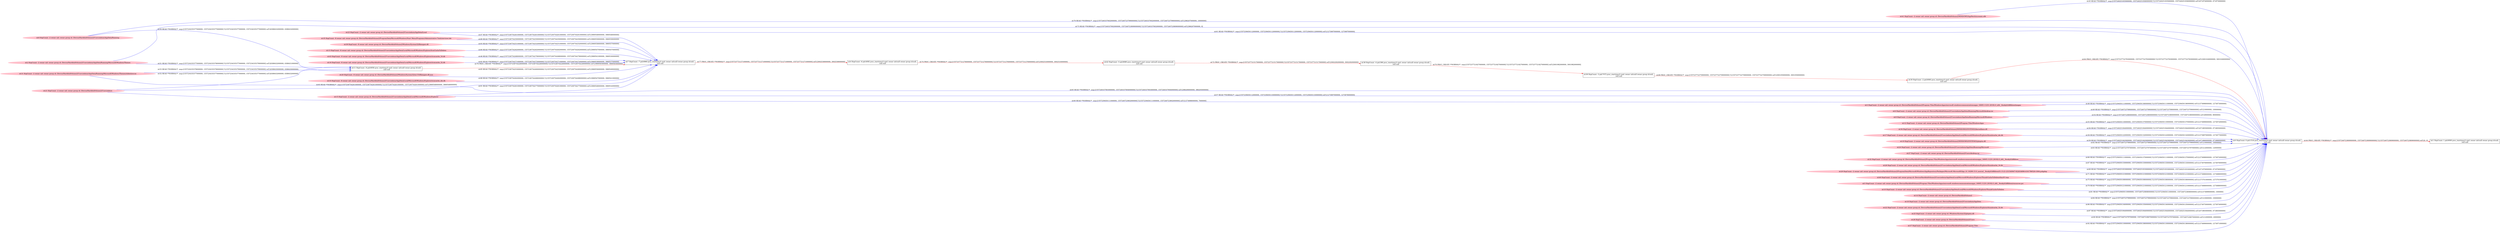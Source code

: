 digraph  {
rankdir=LR
"0"[color=black,label="id:0 HopCount: 0 pid:1516 proc_starttime:0 cmd: owner uid:null owner group id:null,\n null null", shape=box,style=solid];
"1"[color=black,label="id:1 HopCount: 1 pid:6000 proc_starttime:0 cmd: owner uid:null owner group id:null,\n null null", shape=box,style=solid];
"0" -> "1" [id=44,__obj="PROC_CREATE"color=red,label="id:44 PROC_CREATE **NORMAL**  seqs:[1557240723809000000, 1557240723809000000] T:[1557240723809000000, 1557240723809000000] relT:[0, 0]",style=solid];
"41"[color=pink,label="id:41 HopCount: -2 owner uid: owner group id: /Device/HarddiskVolume2/WINDOWS/AppPatch/sysmain.sdb ", shape=oval,style=filled];
"41" -> "0" [id=45,__obj="READ"color=blue,label="id:45 READ **NORMAL**  seqs:[1557240251935000000, 1557240251936000000] T:[1557240251935000000, 1557240251936000000] relT:[471874000000, 471873000000]",style=solid];
"43"[color=pink,label="id:43 HopCount: -8 owner uid: owner group id: /Device/HarddiskVolume2/Users/admin/AppData/Local/Microsoft/Windows/Explorer/iconcache_16.db ", shape=oval,style=filled];
"7"[color=black,label="id:7 HopCount: -7 pid:6960 proc_starttime:0 cmd: owner uid:null owner group id:null,\n null null", shape=box,style=solid];
"43" -> "7" [id=46,__obj="READ"color=blue,label="id:46 READ **NORMAL**  seqs:[1557236754268000000, 1557236754279000000] T:[1557236754268000000, 1557236754279000000] relT:[3969541000000, 3969530000000]",style=solid];
"23"[color=pink,label="id:23 HopCount: -2 owner uid: owner group id: /Device/HarddiskVolume2/Users/admin/AppData/Local ", shape=oval,style=filled];
"23" -> "7" [id=47,__obj="READ"color=blue,label="id:47 READ **NORMAL**  seqs:[1557236754261000000, 1557236754261000000] T:[1557236754261000000, 1557236754261000000] relT:[3969548000000, 3969548000000]",style=solid];
"3"[color=pink,label="id:3 HopCount: -2 owner uid: owner group id: /Device/HarddiskVolume2/Program Files/WindowsApps/microsoft.windowscommunicationsapps_16005.11231.20192.0_x64__8wekyb3d8bbwe/images ", shape=oval,style=filled];
"3" -> "0" [id=48,__obj="READ"color=blue,label="id:48 READ **NORMAL**  seqs:[1557239450111000000, 1557239450136000000] T:[1557239450111000000, 1557239450136000000] relT:[1273698000000, 1273673000000]",style=solid];
"6"[color=pink,label="id:6 HopCount: -2 owner uid: owner group id: /Device/HarddiskVolume2/Users/admin/AppData/Roaming/Microsoft/desktop.ini ", shape=oval,style=filled];
"6" -> "0" [id=49,__obj="READ"color=blue,label="id:49 READ **NORMAL**  seqs:[1557240723799000000, 1557240723799000000] T:[1557240723799000000, 1557240723799000000] relT:[10000000, 10000000]",style=solid];
"8"[color=pink,label="id:8 HopCount: -2 owner uid: owner group id: /Device/HarddiskVolume2/Users/admin/AppData/Roaming ", shape=oval,style=filled];
"11"[color=black,label="id:11 HopCount: -8 pid:6056 proc_starttime:0 cmd: owner uid:null owner group id:null,\n null null", shape=box,style=solid];
"8" -> "11" [id=50,__obj="READ"color=blue,label="id:50 READ **NORMAL**  seqs:[1557234335377000000, 1557234335377000000] T:[1557234335377000000, 1557234335377000000] relT:[6388432000000, 6388432000000]",style=solid];
"2"[color=pink,label="id:2 HopCount: -2 owner uid: owner group id: /Device/HarddiskVolume2/Users/admin/AppData/Roaming/Microsoft/Windows/Themes ", shape=oval,style=filled];
"2" -> "11" [id=51,__obj="READ"color=blue,label="id:51 READ **NORMAL**  seqs:[1557234335377000000, 1557234335378000000] T:[1557234335377000000, 1557234335378000000] relT:[6388432000000, 6388431000000]",style=solid];
"21"[color=pink,label="id:21 HopCount: -2 owner uid: owner group id: /Device/HarddiskVolume2/Users/admin ", shape=oval,style=filled];
"21" -> "11" [id=52,__obj="READ"color=blue,label="id:52 READ **NORMAL**  seqs:[1557234335377000000, 1557234335377000000] T:[1557234335377000000, 1557234335377000000] relT:[6388432000000, 6388432000000]",style=solid];
"31"[color=pink,label="id:31 HopCount: -2 owner uid: owner group id: /Device/HarddiskVolume2/Users/admin/AppData/Roaming/Microsoft/Windows/Themes/slideshow.ini ", shape=oval,style=filled];
"31" -> "11" [id=53,__obj="READ"color=blue,label="id:53 READ **NORMAL**  seqs:[1557234335378000000, 1557234335379000000] T:[1557234335379000000, 1557234335379000000] relT:[6388430000000, 6388430000000]",style=solid];
"9"[color=pink,label="id:9 HopCount: -2 owner uid: owner group id: /Device/HarddiskVolume2/Users/admin/AppData/Roaming/Microsoft/Windows ", shape=oval,style=filled];
"9" -> "0" [id=54,__obj="READ"color=blue,label="id:54 READ **NORMAL**  seqs:[1557240723800000000, 1557240723800000000] T:[1557240723800000000, 1557240723800000000] relT:[9000000, 9000000]",style=solid];
"12"[color=pink,label="id:12 HopCount: -2 owner uid: owner group id: /Device/HarddiskVolume2/Program Files/WindowsApps ", shape=oval,style=filled];
"12" -> "0" [id=55,__obj="READ"color=blue,label="id:55 READ **NORMAL**  seqs:[1557239450110000000, 1557239450137000000] T:[1557239450110000000, 1557239450137000000] relT:[1273699000000, 1273672000000]",style=solid];
"34"[color=pink,label="id:34 HopCount: -2 owner uid: owner group id: /Device/HarddiskVolume2/WINDOWS/SYSTEM32/kernelbase.dll ", shape=oval,style=filled];
"34" -> "0" [id=56,__obj="READ"color=blue,label="id:56 READ **NORMAL**  seqs:[1557240251944000000, 1557240251944000000] T:[1557240251944000000, 1557240251944000000] relT:[471865000000, 471865000000]",style=solid];
"15"[color=pink,label="id:15 HopCount: -2 owner uid: owner group id: /Device/HarddiskVolume2/Users/admin/AppData/Local/Microsoft/Windows/Explorer ", shape=oval,style=filled];
"15" -> "0" [id=57,__obj="READ"color=blue,label="id:57 READ **NORMAL**  seqs:[1557239450112000000, 1557239450133000000] T:[1557239450112000000, 1557239450133000000] relT:[1273697000000, 1273676000000]",style=solid];
"17"[color=pink,label="id:17 HopCount: -2 owner uid: owner group id: /Device/HarddiskVolume2/Users/admin/AppData/Local/Microsoft/Windows/Explorer/thumbcache_idx.db ", shape=oval,style=filled];
"17" -> "0" [id=58,__obj="READ"color=blue,label="id:58 READ **NORMAL**  seqs:[1557239450122000000, 1557239450132000000] T:[1557239450122000000, 1557239450132000000] relT:[1273687000000, 1273677000000]",style=solid];
"19"[color=pink,label="id:19 HopCount: -2 owner uid: owner group id: /Device/HarddiskVolume2/WINDOWS/SYSTEM32/ploptin.dll ", shape=oval,style=filled];
"19" -> "0" [id=59,__obj="READ"color=blue,label="id:59 READ **NORMAL**  seqs:[1557240251943000000, 1557240251943000000] T:[1557240251943000000, 1557240251943000000] relT:[471866000000, 471866000000]",style=solid];
"21" -> "0" [id=60,__obj="READ"color=blue,label="id:60 READ **NORMAL**  seqs:[1557239450111000000, 1557240723802000000] T:[1557239450111000000, 1557240723802000000] relT:[1273698000000, 7000000]",style=solid];
"23" -> "0" [id=61,__obj="READ"color=blue,label="id:61 READ **NORMAL**  seqs:[1557239450112000000, 1557239450112000000] T:[1557239450112000000, 1557239450112000000] relT:[1273697000000, 1273697000000]",style=solid];
"24"[color=pink,label="id:24 HopCount: -2 owner uid: owner group id: /Device/HarddiskVolume2/Users/admin/AppData/Roaming/Microsoft ", shape=oval,style=filled];
"24" -> "0" [id=62,__obj="READ"color=blue,label="id:62 READ **NORMAL**  seqs:[1557240723799000000, 1557240723799000000] T:[1557240723799000000, 1557240723799000000] relT:[10000000, 10000000]",style=solid];
"27"[color=pink,label="id:27 HopCount: -2 owner uid: owner group id: /Device/HarddiskVolume2/Users/desktop.ini ", shape=oval,style=filled];
"27" -> "0" [id=63,__obj="READ"color=blue,label="id:63 READ **NORMAL**  seqs:[1557240723797000000, 1557240723797000000] T:[1557240723797000000, 1557240723797000000] relT:[12000000, 12000000]",style=solid];
"30"[color=black,label="id:30 HopCount: -2 pid:6060 proc_starttime:0 cmd: owner uid:null owner group id:null,\n null null", shape=box,style=solid];
"30" -> "0" [id=64,__obj="PROC_CREATE"color=red,label="id:64 PROC_CREATE **NORMAL**  seqs:[1557237722783000000, 1557237722783000000] T:[1557237722783000000, 1557237722783000000] relT:[3001026000000, 3001026000000]",style=solid];
"31" -> "0" [id=65,__obj="READ"color=blue,label="id:65 READ **NORMAL**  seqs:[1557240337603000000, 1557240337604000000] T:[1557240337603000000, 1557240337604000000] relT:[386206000000, 386205000000]",style=solid];
"32"[color=pink,label="id:32 HopCount: -2 owner uid: owner group id: /Device/HarddiskVolume2/Program Files/WindowsApps/microsoft.windowscommunicationsapps_16005.11231.20192.0_x64__8wekyb3d8bbwe ", shape=oval,style=filled];
"32" -> "0" [id=66,__obj="READ"color=blue,label="id:66 READ **NORMAL**  seqs:[1557239450111000000, 1557239450137000000] T:[1557239450111000000, 1557239450137000000] relT:[1273698000000, 1273672000000]",style=solid];
"26"[color=pink,label="id:26 HopCount: -2 owner uid: owner group id: /Device/HarddiskVolume2/Users/admin/AppData/Local/Microsoft/Windows/Explorer/thumbcache_16.db ", shape=oval,style=filled];
"26" -> "0" [id=67,__obj="READ"color=blue,label="id:67 READ **NORMAL**  seqs:[1557239450133000000, 1557239450133000000] T:[1557239450133000000, 1557239450133000000] relT:[1273676000000, 1273676000000]",style=solid];
"36"[color=black,label="id:36 HopCount: -3 pid:7472 proc_starttime:0 cmd: owner uid:null owner group id:null,\n null null", shape=box,style=solid];
"36" -> "30" [id=68,__obj="PROC_CREATE"color=red,label="id:68 PROC_CREATE **NORMAL**  seqs:[1557237722759000000, 1557237722759000000] T:[1557237722759000000, 1557237722759000000] relT:[3001050000000, 3001050000000]",style=solid];
"29"[color=pink,label="id:29 HopCount: -2 owner uid: owner group id: /Device/HarddiskVolume2/ProgramData/Microsoft/Windows/AppRepository/Packages/Microsoft.MicrosoftEdge_41.16299.15.0_neutral__8wekyb3d8bbwe/S-1-5-21-231540947-922634896-4161786520-1004.pckgdep ", shape=oval,style=filled];
"29" -> "0" [id=69,__obj="READ"color=blue,label="id:69 READ **NORMAL**  seqs:[1557240251933000000, 1557240251933000000] T:[1557240251933000000, 1557240251933000000] relT:[471876000000, 471876000000]",style=solid];
"38"[color=black,label="id:38 HopCount: -4 pid:396 proc_starttime:0 cmd: owner uid:null owner group id:null,\n null null", shape=box,style=solid];
"38" -> "36" [id=70,__obj="PROC_CREATE"color=red,label="id:70 PROC_CREATE **NORMAL**  seqs:[1557237721827000000, 1557237721827000000] T:[1557237721827000000, 1557237721827000000] relT:[3001982000000, 3001982000000]",style=solid];
"40"[color=pink,label="id:40 HopCount: -2 owner uid: owner group id: /Device/HarddiskVolume2/Users/admin/AppData/Local/Microsoft/Windows/Explorer/ThumbCacheToDelete/thm3C.tmp ", shape=oval,style=filled];
"40" -> "0" [id=71,__obj="READ"color=blue,label="id:71 READ **NORMAL**  seqs:[1557239450121000000, 1557239450121000000] T:[1557239450121000000, 1557239450121000000] relT:[1273688000000, 1273688000000]",style=solid];
"42"[color=black,label="id:42 HopCount: -5 pid:8080 proc_starttime:0 cmd: owner uid:null owner group id:null,\n null null", shape=box,style=solid];
"42" -> "38" [id=72,__obj="PROC_CREATE"color=red,label="id:72 PROC_CREATE **NORMAL**  seqs:[1557237721517000000, 1557237721517000000] T:[1557237721517000000, 1557237721517000000] relT:[3002292000000, 3002292000000]",style=solid];
"2" -> "0" [id=73,__obj="READ"color=blue,label="id:73 READ **NORMAL**  seqs:[1557240337602000000, 1557240723809000000] T:[1557240337602000000, 1557240723809000000] relT:[386207000000, 0]",style=solid];
"4"[color=black,label="id:4 HopCount: -6 pid:4092 proc_starttime:0 cmd: owner uid:null owner group id:null,\n null null", shape=box,style=solid];
"4" -> "42" [id=74,__obj="PROC_CREATE"color=red,label="id:74 PROC_CREATE **NORMAL**  seqs:[1557237721276000000, 1557237721276000000] T:[1557237721276000000, 1557237721276000000] relT:[3002533000000, 3002533000000]",style=solid];
"5"[color=pink,label="id:5 HopCount: -2 owner uid: owner group id: /Device/HarddiskVolume2/Program Files/WindowsApps/microsoft.windowscommunicationsapps_16005.11231.20192.0_x64__8wekyb3d8bbwe/resources.pri ", shape=oval,style=filled];
"5" -> "0" [id=75,__obj="READ"color=blue,label="id:75 READ **NORMAL**  seqs:[1557239450108000000, 1557239450108000000] T:[1557239450108000000, 1557239450108000000] relT:[1273701000000, 1273701000000]",style=solid];
"8" -> "0" [id=76,__obj="READ"color=blue,label="id:76 READ **NORMAL**  seqs:[1557240337602000000, 1557240723799000000] T:[1557240337602000000, 1557240723799000000] relT:[386207000000, 10000000]",style=solid];
"7" -> "4" [id=77,__obj="PROC_CREATE"color=red,label="id:77 PROC_CREATE **NORMAL**  seqs:[1557237721271000000, 1557237721271000000] T:[1557237721271000000, 1557237721271000000] relT:[3002538000000, 3002538000000]",style=solid];
"11" -> "7" [id=78,__obj="PROC_CREATE"color=red,label="id:78 PROC_CREATE **NORMAL**  seqs:[1557236754226000000, 1557236754226000000] T:[1557236754226000000, 1557236754226000000] relT:[3969583000000, 3969583000000]",style=solid];
"10"[color=pink,label="id:10 HopCount: -2 owner uid: owner group id: /Device/HarddiskVolume2/Users/admin/AppData/Local/Microsoft/Windows/Explorer/ThumbCacheToDelete ", shape=oval,style=filled];
"10" -> "0" [id=79,__obj="READ"color=blue,label="id:79 READ **NORMAL**  seqs:[1557239450121000000, 1557239450121000000] T:[1557239450121000000, 1557239450121000000] relT:[1273688000000, 1273688000000]",style=solid];
"13"[color=pink,label="id:13 HopCount: -8 owner uid: owner group id: /Device/HarddiskVolume2/Users/admin/AppData/Local/Microsoft/Windows/Explorer/IconCacheToDelete ", shape=oval,style=filled];
"13" -> "7" [id=80,__obj="READ"color=blue,label="id:80 READ **NORMAL**  seqs:[1557236754262000000, 1557236754262000000] T:[1557236754262000000, 1557236754262000000] relT:[3969547000000, 3969547000000]",style=solid];
"14"[color=pink,label="id:14 HopCount: -2 owner uid: owner group id: /Device/HarddiskVolume2 ", shape=oval,style=filled];
"14" -> "0" [id=81,__obj="READ"color=blue,label="id:81 READ **NORMAL**  seqs:[1557239450110000000, 1557240723808000000] T:[1557239450110000000, 1557240723808000000] relT:[1273699000000, 1000000]",style=solid];
"16"[color=pink,label="id:16 HopCount: -8 owner uid: owner group id: /Device/HarddiskVolume2/Users/admin/AppData/Local/Microsoft/Windows/Explorer/iconcache_32.db ", shape=oval,style=filled];
"16" -> "7" [id=82,__obj="READ"color=blue,label="id:82 READ **NORMAL**  seqs:[1557236754271000000, 1557236754272000000] T:[1557236754271000000, 1557236754272000000] relT:[3969538000000, 3969537000000]",style=solid];
"21" -> "7" [id=83,__obj="READ"color=blue,label="id:83 READ **NORMAL**  seqs:[1557236754261000000, 1557236754261000000] T:[1557236754261000000, 1557236754261000000] relT:[3969548000000, 3969548000000]",style=solid];
"18"[color=pink,label="id:18 HopCount: -2 owner uid: owner group id: /Device/HarddiskVolume2/Users/admin/AppData ", shape=oval,style=filled];
"18" -> "0" [id=84,__obj="READ"color=blue,label="id:84 READ **NORMAL**  seqs:[1557240723799000000, 1557240723799000000] T:[1557240723799000000, 1557240723799000000] relT:[10000000, 10000000]",style=solid];
"20"[color=pink,label="id:20 HopCount: -8 owner uid: owner group id: /Device/HarddiskVolume2/Windows/System32/en-US/filemgmt.dll.mui ", shape=oval,style=filled];
"20" -> "7" [id=85,__obj="READ"color=blue,label="id:85 READ **NORMAL**  seqs:[1557236754253000000, 1557236754260000000] T:[1557236754253000000, 1557236754260000000] relT:[3969556000000, 3969549000000]",style=solid];
"22"[color=pink,label="id:22 HopCount: -2 owner uid: owner group id: /Device/HarddiskVolume2/Users/admin/AppData/Local/Microsoft/Windows/Explorer/thumbcache_32.db ", shape=oval,style=filled];
"22" -> "0" [id=86,__obj="READ"color=blue,label="id:86 READ **NORMAL**  seqs:[1557239450134000000, 1557239450135000000] T:[1557239450134000000, 1557239450135000000] relT:[1273675000000, 1273674000000]",style=solid];
"25"[color=pink,label="id:25 HopCount: -2 owner uid: owner group id: /Windows/System32/ploptin.dll ", shape=oval,style=filled];
"25" -> "0" [id=87,__obj="READ"color=blue,label="id:87 READ **NORMAL**  seqs:[1557240251944000000, 1557240251944000000] T:[1557240251944000000, 1557240251944000000] relT:[471865000000, 471865000000]",style=solid];
"33"[color=pink,label="id:33 HopCount: -8 owner uid: owner group id: /Device/HarddiskVolume2/Users/admin/AppData/Local/Microsoft/Windows/Explorer/iconcache_idx.db ", shape=oval,style=filled];
"33" -> "7" [id=88,__obj="READ"color=blue,label="id:88 READ **NORMAL**  seqs:[1557236754262000000, 1557236754268000000] T:[1557236754262000000, 1557236754268000000] relT:[3969547000000, 3969541000000]",style=solid];
"35"[color=pink,label="id:35 HopCount: -8 owner uid: owner group id: /Device/HarddiskVolume2/ProgramData/Microsoft/Windows/Start Menu/Programs/Administrative Tools/services.lnk ", shape=oval,style=filled];
"35" -> "7" [id=89,__obj="READ"color=blue,label="id:89 READ **NORMAL**  seqs:[1557236754250000000, 1557236754250000000] T:[1557236754250000000, 1557236754250000000] relT:[3969559000000, 3969559000000]",style=solid];
"28"[color=pink,label="id:28 HopCount: -2 owner uid: owner group id: /Device/HarddiskVolume2/Users ", shape=oval,style=filled];
"28" -> "0" [id=90,__obj="READ"color=blue,label="id:90 READ **NORMAL**  seqs:[1557240723797000000, 1557240723807000000] T:[1557240723797000000, 1557240723807000000] relT:[12000000, 2000000]",style=solid];
"15" -> "7" [id=91,__obj="READ"color=blue,label="id:91 READ **NORMAL**  seqs:[1557236754261000000, 1557236754277000000] T:[1557236754261000000, 1557236754277000000] relT:[3969548000000, 3969532000000]",style=solid];
"37"[color=pink,label="id:37 HopCount: -2 owner uid: owner group id: /Device/HarddiskVolume2/Program Files ", shape=oval,style=filled];
"37" -> "0" [id=92,__obj="READ"color=blue,label="id:92 READ **NORMAL**  seqs:[1557239450110000000, 1557239450138000000] T:[1557239450110000000, 1557239450138000000] relT:[1273699000000, 1273671000000]",style=solid];
"39"[color=pink,label="id:39 HopCount: -8 owner uid: owner group id: /Device/HarddiskVolume2/Windows/System32/filemgmt.dll ", shape=oval,style=filled];
"39" -> "7" [id=93,__obj="READ"color=blue,label="id:93 READ **NORMAL**  seqs:[1557236754251000000, 1557236754252000000] T:[1557236754251000000, 1557236754252000000] relT:[3969558000000, 3969557000000]",style=solid];
}